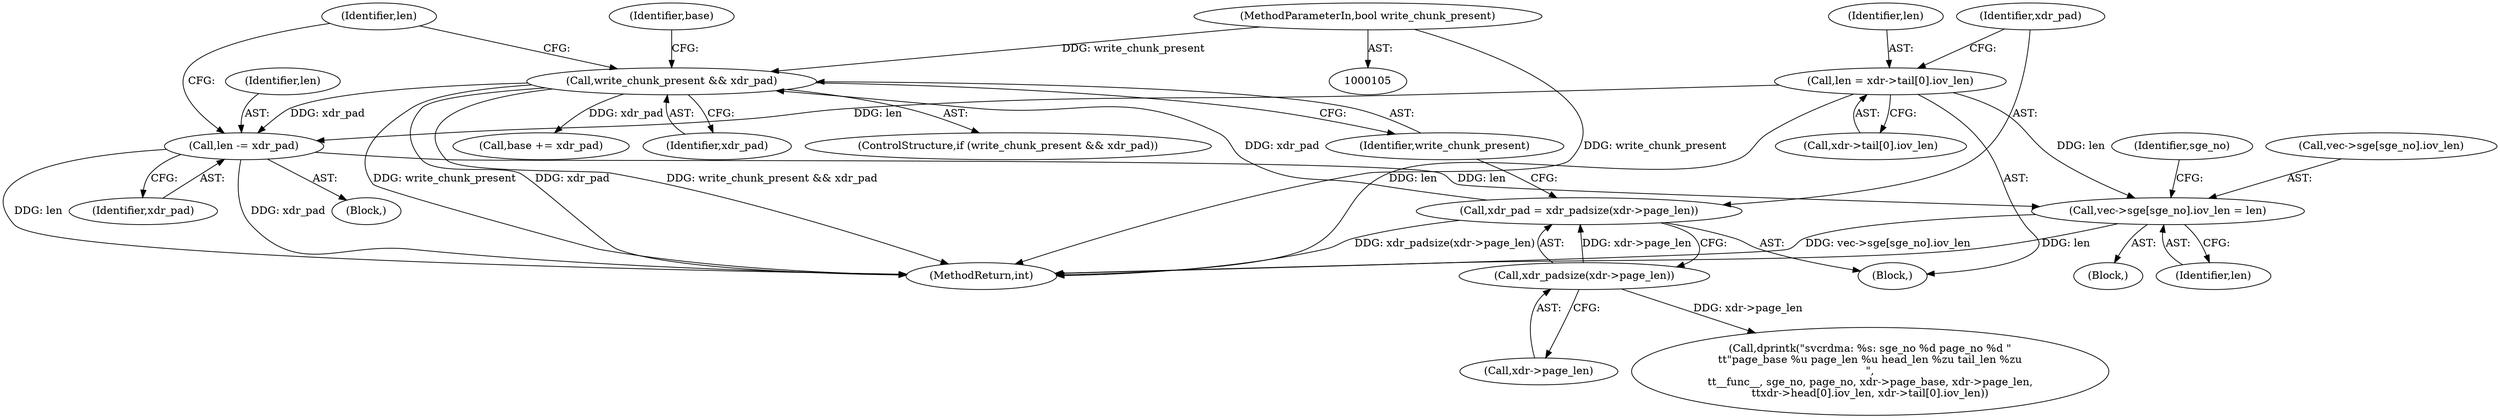 digraph "1_linux_c70422f760c120480fee4de6c38804c72aa26bc1_38@pointer" {
"1000300" [label="(Call,vec->sge[sge_no].iov_len = len)"];
"1000285" [label="(Call,len -= xdr_pad)"];
"1000278" [label="(Call,write_chunk_present && xdr_pad)"];
"1000109" [label="(MethodParameterIn,bool write_chunk_present)"];
"1000271" [label="(Call,xdr_pad = xdr_padsize(xdr->page_len))"];
"1000273" [label="(Call,xdr_padsize(xdr->page_len))"];
"1000261" [label="(Call,len = xdr->tail[0].iov_len)"];
"1000282" [label="(Call,base += xdr_pad)"];
"1000287" [label="(Identifier,xdr_pad)"];
"1000274" [label="(Call,xdr->page_len)"];
"1000280" [label="(Identifier,xdr_pad)"];
"1000261" [label="(Call,len = xdr->tail[0].iov_len)"];
"1000278" [label="(Call,write_chunk_present && xdr_pad)"];
"1000109" [label="(MethodParameterIn,bool write_chunk_present)"];
"1000249" [label="(Block,)"];
"1000301" [label="(Call,vec->sge[sge_no].iov_len)"];
"1000271" [label="(Call,xdr_pad = xdr_padsize(xdr->page_len))"];
"1000311" [label="(Call,dprintk(\"svcrdma: %s: sge_no %d page_no %d \"\n\t\t\"page_base %u page_len %u head_len %zu tail_len %zu\n\",\n\t\t__func__, sge_no, page_no, xdr->page_base, xdr->page_len,\n\t\txdr->head[0].iov_len, xdr->tail[0].iov_len))"];
"1000277" [label="(ControlStructure,if (write_chunk_present && xdr_pad))"];
"1000262" [label="(Identifier,len)"];
"1000308" [label="(Identifier,len)"];
"1000285" [label="(Call,len -= xdr_pad)"];
"1000281" [label="(Block,)"];
"1000272" [label="(Identifier,xdr_pad)"];
"1000290" [label="(Block,)"];
"1000289" [label="(Identifier,len)"];
"1000310" [label="(Identifier,sge_no)"];
"1000343" [label="(MethodReturn,int)"];
"1000286" [label="(Identifier,len)"];
"1000273" [label="(Call,xdr_padsize(xdr->page_len))"];
"1000283" [label="(Identifier,base)"];
"1000263" [label="(Call,xdr->tail[0].iov_len)"];
"1000279" [label="(Identifier,write_chunk_present)"];
"1000300" [label="(Call,vec->sge[sge_no].iov_len = len)"];
"1000300" -> "1000290"  [label="AST: "];
"1000300" -> "1000308"  [label="CFG: "];
"1000301" -> "1000300"  [label="AST: "];
"1000308" -> "1000300"  [label="AST: "];
"1000310" -> "1000300"  [label="CFG: "];
"1000300" -> "1000343"  [label="DDG: vec->sge[sge_no].iov_len"];
"1000300" -> "1000343"  [label="DDG: len"];
"1000285" -> "1000300"  [label="DDG: len"];
"1000261" -> "1000300"  [label="DDG: len"];
"1000285" -> "1000281"  [label="AST: "];
"1000285" -> "1000287"  [label="CFG: "];
"1000286" -> "1000285"  [label="AST: "];
"1000287" -> "1000285"  [label="AST: "];
"1000289" -> "1000285"  [label="CFG: "];
"1000285" -> "1000343"  [label="DDG: len"];
"1000285" -> "1000343"  [label="DDG: xdr_pad"];
"1000278" -> "1000285"  [label="DDG: xdr_pad"];
"1000261" -> "1000285"  [label="DDG: len"];
"1000278" -> "1000277"  [label="AST: "];
"1000278" -> "1000279"  [label="CFG: "];
"1000278" -> "1000280"  [label="CFG: "];
"1000279" -> "1000278"  [label="AST: "];
"1000280" -> "1000278"  [label="AST: "];
"1000283" -> "1000278"  [label="CFG: "];
"1000289" -> "1000278"  [label="CFG: "];
"1000278" -> "1000343"  [label="DDG: xdr_pad"];
"1000278" -> "1000343"  [label="DDG: write_chunk_present && xdr_pad"];
"1000278" -> "1000343"  [label="DDG: write_chunk_present"];
"1000109" -> "1000278"  [label="DDG: write_chunk_present"];
"1000271" -> "1000278"  [label="DDG: xdr_pad"];
"1000278" -> "1000282"  [label="DDG: xdr_pad"];
"1000109" -> "1000105"  [label="AST: "];
"1000109" -> "1000343"  [label="DDG: write_chunk_present"];
"1000271" -> "1000249"  [label="AST: "];
"1000271" -> "1000273"  [label="CFG: "];
"1000272" -> "1000271"  [label="AST: "];
"1000273" -> "1000271"  [label="AST: "];
"1000279" -> "1000271"  [label="CFG: "];
"1000271" -> "1000343"  [label="DDG: xdr_padsize(xdr->page_len)"];
"1000273" -> "1000271"  [label="DDG: xdr->page_len"];
"1000273" -> "1000274"  [label="CFG: "];
"1000274" -> "1000273"  [label="AST: "];
"1000273" -> "1000311"  [label="DDG: xdr->page_len"];
"1000261" -> "1000249"  [label="AST: "];
"1000261" -> "1000263"  [label="CFG: "];
"1000262" -> "1000261"  [label="AST: "];
"1000263" -> "1000261"  [label="AST: "];
"1000272" -> "1000261"  [label="CFG: "];
"1000261" -> "1000343"  [label="DDG: len"];
}
